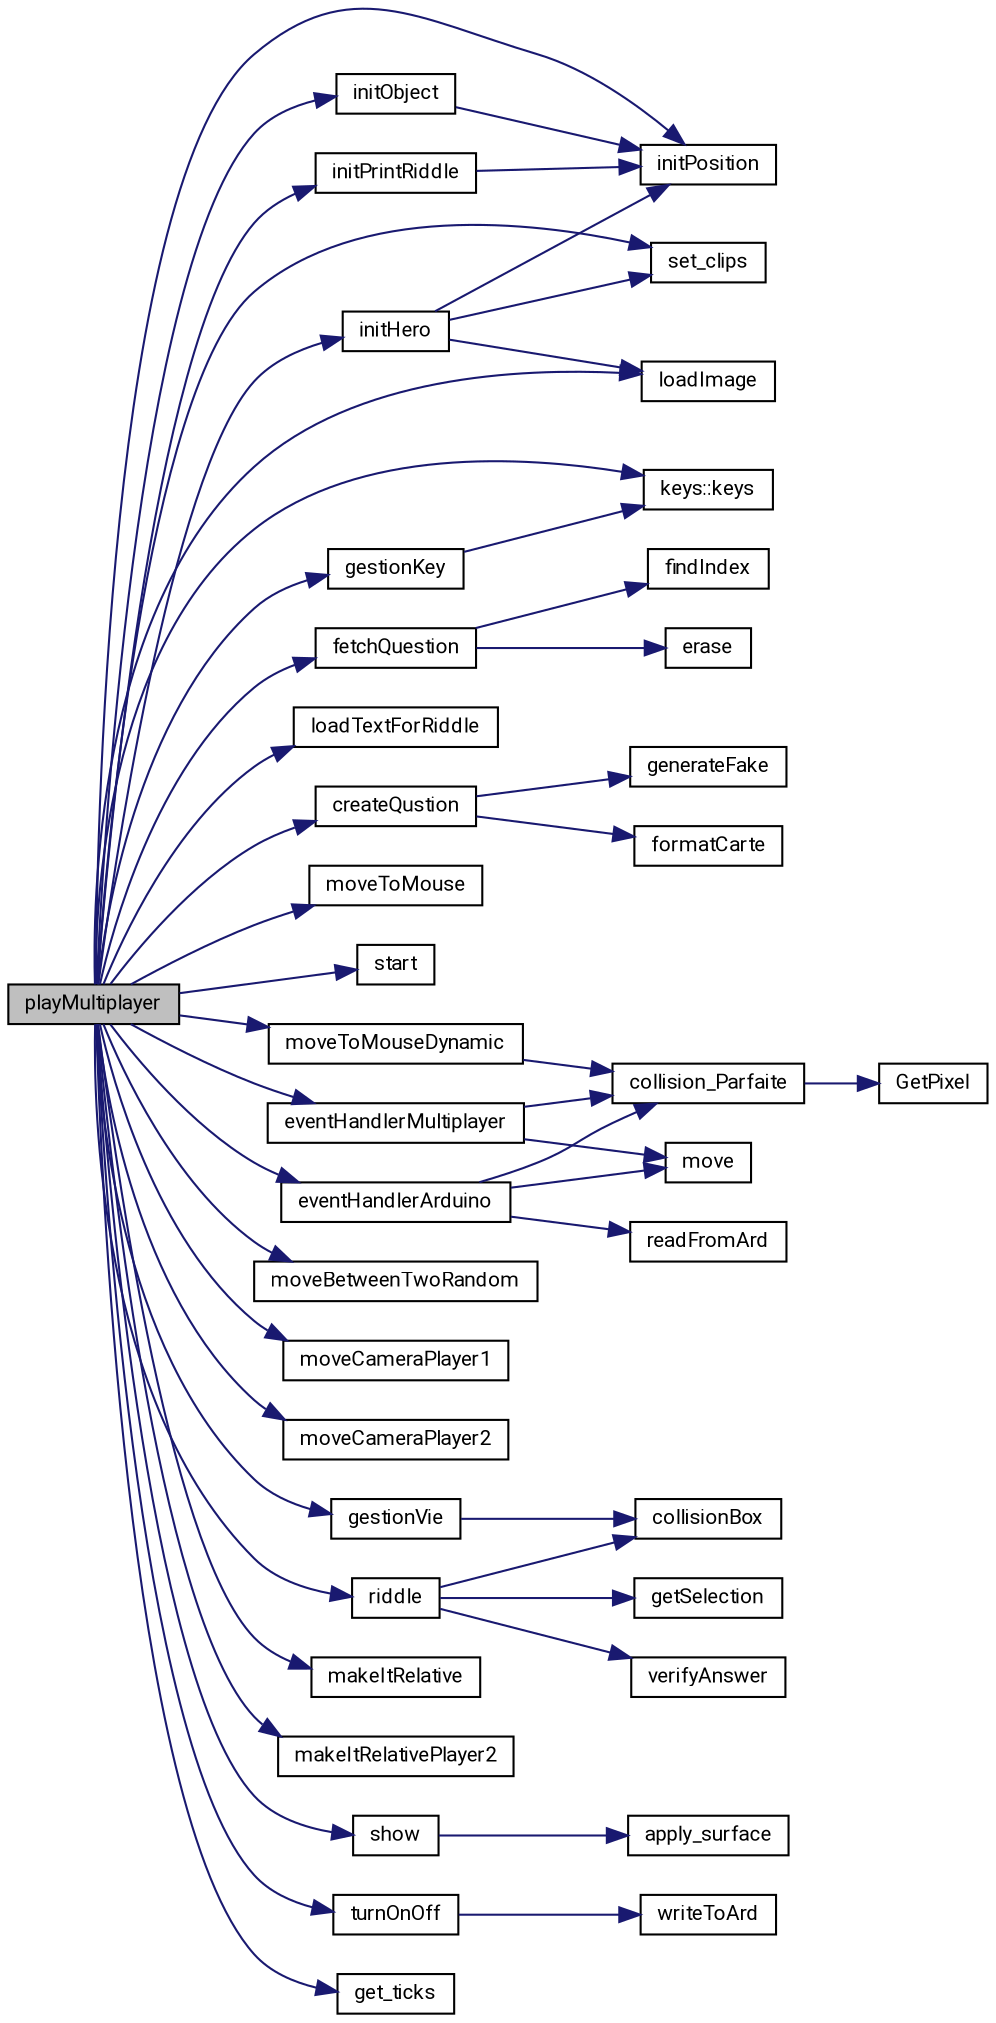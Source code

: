 digraph "playMultiplayer"
{
 // LATEX_PDF_SIZE
  edge [fontname="Roboto",fontsize="10",labelfontname="Roboto",labelfontsize="10"];
  node [fontname="Roboto",fontsize="10",shape=record];
  rankdir="LR";
  Node4 [label="playMultiplayer",height=0.2,width=0.4,color="black", fillcolor="grey75", style="filled", fontcolor="black",tooltip=" "];
  Node4 -> Node5 [color="midnightblue",fontsize="10",style="solid",fontname="Roboto"];
  Node5 [label="initPosition",height=0.2,width=0.4,color="black", fillcolor="white", style="filled",URL="$SDL__Init_8c.html#aacba2767ef1793cfcf9d9cfba91a62e7",tooltip=" "];
  Node4 -> Node6 [color="midnightblue",fontsize="10",style="solid",fontname="Roboto"];
  Node6 [label="keys::keys",height=0.2,width=0.4,color="black", fillcolor="white", style="filled",URL="$structkeys.html#a7559bc5bb2d0727a0be1ce90578d1052",tooltip=" "];
  Node4 -> Node7 [color="midnightblue",fontsize="10",style="solid",fontname="Roboto"];
  Node7 [label="set_clips",height=0.2,width=0.4,color="black", fillcolor="white", style="filled",URL="$SDL__animation_8c.html#a77f54ee083e4f28c4176cf9602603964",tooltip=" "];
  Node4 -> Node8 [color="midnightblue",fontsize="10",style="solid",fontname="Roboto"];
  Node8 [label="initHero",height=0.2,width=0.4,color="black", fillcolor="white", style="filled",URL="$SDL__Init_8c.html#a537870b91a0bcb420da19fa92a506311",tooltip=" "];
  Node8 -> Node9 [color="midnightblue",fontsize="10",style="solid",fontname="Roboto"];
  Node9 [label="loadImage",height=0.2,width=0.4,color="black", fillcolor="white", style="filled",URL="$SDL__Init_8c.html#a2ab4a75877abd9b57b1867af16899f30",tooltip=" "];
  Node8 -> Node7 [color="midnightblue",fontsize="10",style="solid",fontname="Roboto"];
  Node8 -> Node5 [color="midnightblue",fontsize="10",style="solid",fontname="Roboto"];
  Node4 -> Node10 [color="midnightblue",fontsize="10",style="solid",fontname="Roboto"];
  Node10 [label="initObject",height=0.2,width=0.4,color="black", fillcolor="white", style="filled",URL="$SDL__Init_8c.html#a8a5afe773164b262326832d98dc6104c",tooltip=" "];
  Node10 -> Node5 [color="midnightblue",fontsize="10",style="solid",fontname="Roboto"];
  Node4 -> Node11 [color="midnightblue",fontsize="10",style="solid",fontname="Roboto"];
  Node11 [label="fetchQuestion",height=0.2,width=0.4,color="black", fillcolor="white", style="filled",URL="$SDL__enigme_8c.html#a39c76700dff530c844926f769b9e5e2f",tooltip=" "];
  Node11 -> Node12 [color="midnightblue",fontsize="10",style="solid",fontname="Roboto"];
  Node12 [label="findIndex",height=0.2,width=0.4,color="black", fillcolor="white", style="filled",URL="$SDL__enigme_8c.html#a4143c32173f2ea6e72c73342b2fbd75f",tooltip=" "];
  Node11 -> Node13 [color="midnightblue",fontsize="10",style="solid",fontname="Roboto"];
  Node13 [label="erase",height=0.2,width=0.4,color="black", fillcolor="white", style="filled",URL="$SDL__enigme_8c.html#a2e157e71610302b772cc5231a54866dd",tooltip=" "];
  Node4 -> Node14 [color="midnightblue",fontsize="10",style="solid",fontname="Roboto"];
  Node14 [label="loadTextForRiddle",height=0.2,width=0.4,color="black", fillcolor="white", style="filled",URL="$SDL__Init_8c.html#a6b45aea4a0ac66457461752d48769da0",tooltip=" "];
  Node4 -> Node9 [color="midnightblue",fontsize="10",style="solid",fontname="Roboto"];
  Node4 -> Node15 [color="midnightblue",fontsize="10",style="solid",fontname="Roboto"];
  Node15 [label="initPrintRiddle",height=0.2,width=0.4,color="black", fillcolor="white", style="filled",URL="$SDL__Init_8c.html#a24db4a5a8e8fd689b3c7e195c8895548",tooltip=" "];
  Node15 -> Node5 [color="midnightblue",fontsize="10",style="solid",fontname="Roboto"];
  Node4 -> Node16 [color="midnightblue",fontsize="10",style="solid",fontname="Roboto"];
  Node16 [label="createQustion",height=0.2,width=0.4,color="black", fillcolor="white", style="filled",URL="$SDL__enigme_8c.html#a366df1c03f8c6ca9f110a8d71af474c8",tooltip=" "];
  Node16 -> Node17 [color="midnightblue",fontsize="10",style="solid",fontname="Roboto"];
  Node17 [label="generateFake",height=0.2,width=0.4,color="black", fillcolor="white", style="filled",URL="$SDL__enigme_8c.html#a3467afd42435399ceb0c3fc02a558afa",tooltip=" "];
  Node16 -> Node18 [color="midnightblue",fontsize="10",style="solid",fontname="Roboto"];
  Node18 [label="formatCarte",height=0.2,width=0.4,color="black", fillcolor="white", style="filled",URL="$SDL__enigme_8c.html#a93772ce62fdaccc83db762a25f6dc63c",tooltip=" "];
  Node4 -> Node19 [color="midnightblue",fontsize="10",style="solid",fontname="Roboto"];
  Node19 [label="moveToMouse",height=0.2,width=0.4,color="black", fillcolor="white", style="filled",URL="$SDL__move_8c.html#af11bb29347265c4ba26ea25b7c64a20a",tooltip=" "];
  Node4 -> Node20 [color="midnightblue",fontsize="10",style="solid",fontname="Roboto"];
  Node20 [label="start",height=0.2,width=0.4,color="black", fillcolor="white", style="filled",URL="$SDL__animation_8c.html#ad6dbccd99321dabd7f2e29f652b523e6",tooltip=" "];
  Node4 -> Node21 [color="midnightblue",fontsize="10",style="solid",fontname="Roboto"];
  Node21 [label="eventHandlerArduino",height=0.2,width=0.4,color="black", fillcolor="white", style="filled",URL="$SDL__arduino_8c.html#abefc6906065c0c43ba99477e403e07d9",tooltip=" "];
  Node21 -> Node22 [color="midnightblue",fontsize="10",style="solid",fontname="Roboto"];
  Node22 [label="readFromArd",height=0.2,width=0.4,color="black", fillcolor="white", style="filled",URL="$SDL__arduino_8c.html#aca0b6081e0acbb8178c9eaba3049358f",tooltip=" "];
  Node21 -> Node23 [color="midnightblue",fontsize="10",style="solid",fontname="Roboto"];
  Node23 [label="collision_Parfaite",height=0.2,width=0.4,color="black", fillcolor="white", style="filled",URL="$SDL__collision_8c.html#a6a218474f4f9d8b148a523a35f51f12f",tooltip=" "];
  Node23 -> Node24 [color="midnightblue",fontsize="10",style="solid",fontname="Roboto"];
  Node24 [label="GetPixel",height=0.2,width=0.4,color="black", fillcolor="white", style="filled",URL="$SDL__collision_8c.html#a2fb9b6ab55879257b0d74bd5cd2eae61",tooltip=" "];
  Node21 -> Node25 [color="midnightblue",fontsize="10",style="solid",fontname="Roboto"];
  Node25 [label="move",height=0.2,width=0.4,color="black", fillcolor="white", style="filled",URL="$SDL__move_8c.html#ad44bd37ca22a79edfbdae44c32720fa5",tooltip=" "];
  Node4 -> Node26 [color="midnightblue",fontsize="10",style="solid",fontname="Roboto"];
  Node26 [label="eventHandlerMultiplayer",height=0.2,width=0.4,color="black", fillcolor="white", style="filled",URL="$SDL__multiplayer_8c.html#a4a208945715a6c534f1eef8a8f38a896",tooltip=" "];
  Node26 -> Node23 [color="midnightblue",fontsize="10",style="solid",fontname="Roboto"];
  Node26 -> Node25 [color="midnightblue",fontsize="10",style="solid",fontname="Roboto"];
  Node4 -> Node27 [color="midnightblue",fontsize="10",style="solid",fontname="Roboto"];
  Node27 [label="moveToMouseDynamic",height=0.2,width=0.4,color="black", fillcolor="white", style="filled",URL="$SDL__move_8c.html#a3c40d057be41d3e6b3421eabce7a55c6",tooltip=" "];
  Node27 -> Node23 [color="midnightblue",fontsize="10",style="solid",fontname="Roboto"];
  Node4 -> Node28 [color="midnightblue",fontsize="10",style="solid",fontname="Roboto"];
  Node28 [label="moveBetweenTwoRandom",height=0.2,width=0.4,color="black", fillcolor="white", style="filled",URL="$SDL__move_8c.html#a4e34bd1e8cd999c1e80b56a93ad36b25",tooltip=" "];
  Node4 -> Node29 [color="midnightblue",fontsize="10",style="solid",fontname="Roboto"];
  Node29 [label="moveCameraPlayer1",height=0.2,width=0.4,color="black", fillcolor="white", style="filled",URL="$SDL__scrolling_8c.html#af6aebb909a3152dfa7e36e9988490d9e",tooltip=" "];
  Node4 -> Node30 [color="midnightblue",fontsize="10",style="solid",fontname="Roboto"];
  Node30 [label="moveCameraPlayer2",height=0.2,width=0.4,color="black", fillcolor="white", style="filled",URL="$SDL__scrolling_8c.html#a6a2dd36438cbb546093c05391850a16c",tooltip=" "];
  Node4 -> Node31 [color="midnightblue",fontsize="10",style="solid",fontname="Roboto"];
  Node31 [label="gestionVie",height=0.2,width=0.4,color="black", fillcolor="white", style="filled",URL="$SDL__gestion_8c.html#a1f7aab104689e218a0055f424e317236",tooltip=" "];
  Node31 -> Node32 [color="midnightblue",fontsize="10",style="solid",fontname="Roboto"];
  Node32 [label="collisionBox",height=0.2,width=0.4,color="black", fillcolor="white", style="filled",URL="$SDL__collision_8c.html#a00def301ecaedb9edf9fa5e9777dc094",tooltip=" "];
  Node4 -> Node33 [color="midnightblue",fontsize="10",style="solid",fontname="Roboto"];
  Node33 [label="makeItRelative",height=0.2,width=0.4,color="black", fillcolor="white", style="filled",URL="$SDL__scrolling_8c.html#a195939235fc4e32206ff56a74081576f",tooltip=" "];
  Node4 -> Node34 [color="midnightblue",fontsize="10",style="solid",fontname="Roboto"];
  Node34 [label="makeItRelativePlayer2",height=0.2,width=0.4,color="black", fillcolor="white", style="filled",URL="$SDL__scrolling_8c.html#aebf118c24504b22011ac7f04feef5940",tooltip=" "];
  Node4 -> Node35 [color="midnightblue",fontsize="10",style="solid",fontname="Roboto"];
  Node35 [label="show",height=0.2,width=0.4,color="black", fillcolor="white", style="filled",URL="$SDL__animation_8c.html#a51ec49799835d087b8e6f2d707c4d76d",tooltip=" "];
  Node35 -> Node36 [color="midnightblue",fontsize="10",style="solid",fontname="Roboto"];
  Node36 [label="apply_surface",height=0.2,width=0.4,color="black", fillcolor="white", style="filled",URL="$SDL__animation_8c.html#a87468ff26c3de0d98037c2cff18aa20f",tooltip=" "];
  Node4 -> Node37 [color="midnightblue",fontsize="10",style="solid",fontname="Roboto"];
  Node37 [label="riddle",height=0.2,width=0.4,color="black", fillcolor="white", style="filled",URL="$SDL__enigme_8c.html#a4b8fbab12a6932d122a2ebd9f3f4e7eb",tooltip=" "];
  Node37 -> Node32 [color="midnightblue",fontsize="10",style="solid",fontname="Roboto"];
  Node37 -> Node38 [color="midnightblue",fontsize="10",style="solid",fontname="Roboto"];
  Node38 [label="getSelection",height=0.2,width=0.4,color="black", fillcolor="white", style="filled",URL="$SDL__enigme_8c.html#a3bf3997a463f1a0d6bcc4cce96ccb12b",tooltip=" "];
  Node37 -> Node39 [color="midnightblue",fontsize="10",style="solid",fontname="Roboto"];
  Node39 [label="verifyAnswer",height=0.2,width=0.4,color="black", fillcolor="white", style="filled",URL="$SDL__enigme_8c.html#ad6b9608845d3195ea6d87176390dbc63",tooltip=" "];
  Node4 -> Node40 [color="midnightblue",fontsize="10",style="solid",fontname="Roboto"];
  Node40 [label="turnOnOff",height=0.2,width=0.4,color="black", fillcolor="white", style="filled",URL="$SDL__arduino_8c.html#af921e7b2ce75aadfb16b2ce49424a589",tooltip=" "];
  Node40 -> Node41 [color="midnightblue",fontsize="10",style="solid",fontname="Roboto"];
  Node41 [label="writeToArd",height=0.2,width=0.4,color="black", fillcolor="white", style="filled",URL="$SDL__arduino_8c.html#a803a9741486484988283cd8a17ca8a8c",tooltip=" "];
  Node4 -> Node42 [color="midnightblue",fontsize="10",style="solid",fontname="Roboto"];
  Node42 [label="gestionKey",height=0.2,width=0.4,color="black", fillcolor="white", style="filled",URL="$SDL__gestion_8c.html#a7f4b12a80d06588ae6728b122b888a58",tooltip=" "];
  Node42 -> Node6 [color="midnightblue",fontsize="10",style="solid",fontname="Roboto"];
  Node4 -> Node43 [color="midnightblue",fontsize="10",style="solid",fontname="Roboto"];
  Node43 [label="get_ticks",height=0.2,width=0.4,color="black", fillcolor="white", style="filled",URL="$SDL__animation_8c.html#aa3e2cb9730547c3f0e2aa7f8d4aa451c",tooltip=" "];
}
